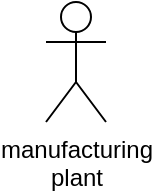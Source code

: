 <mxfile version="21.0.10" type="github">
  <diagram name="페이지-1" id="lzwnEvJdzLG3fcHL6hEd">
    <mxGraphModel dx="508" dy="577" grid="1" gridSize="10" guides="1" tooltips="1" connect="1" arrows="1" fold="1" page="1" pageScale="1" pageWidth="827" pageHeight="1169" math="0" shadow="0">
      <root>
        <mxCell id="0" />
        <mxCell id="1" parent="0" />
        <mxCell id="eGoWa1pfNh_3Zk2s7A7b-1" value="manufacturing&lt;br&gt;plant" style="shape=umlActor;verticalLabelPosition=bottom;verticalAlign=top;html=1;outlineConnect=0;" vertex="1" parent="1">
          <mxGeometry x="80" y="100" width="30" height="60" as="geometry" />
        </mxCell>
      </root>
    </mxGraphModel>
  </diagram>
</mxfile>
